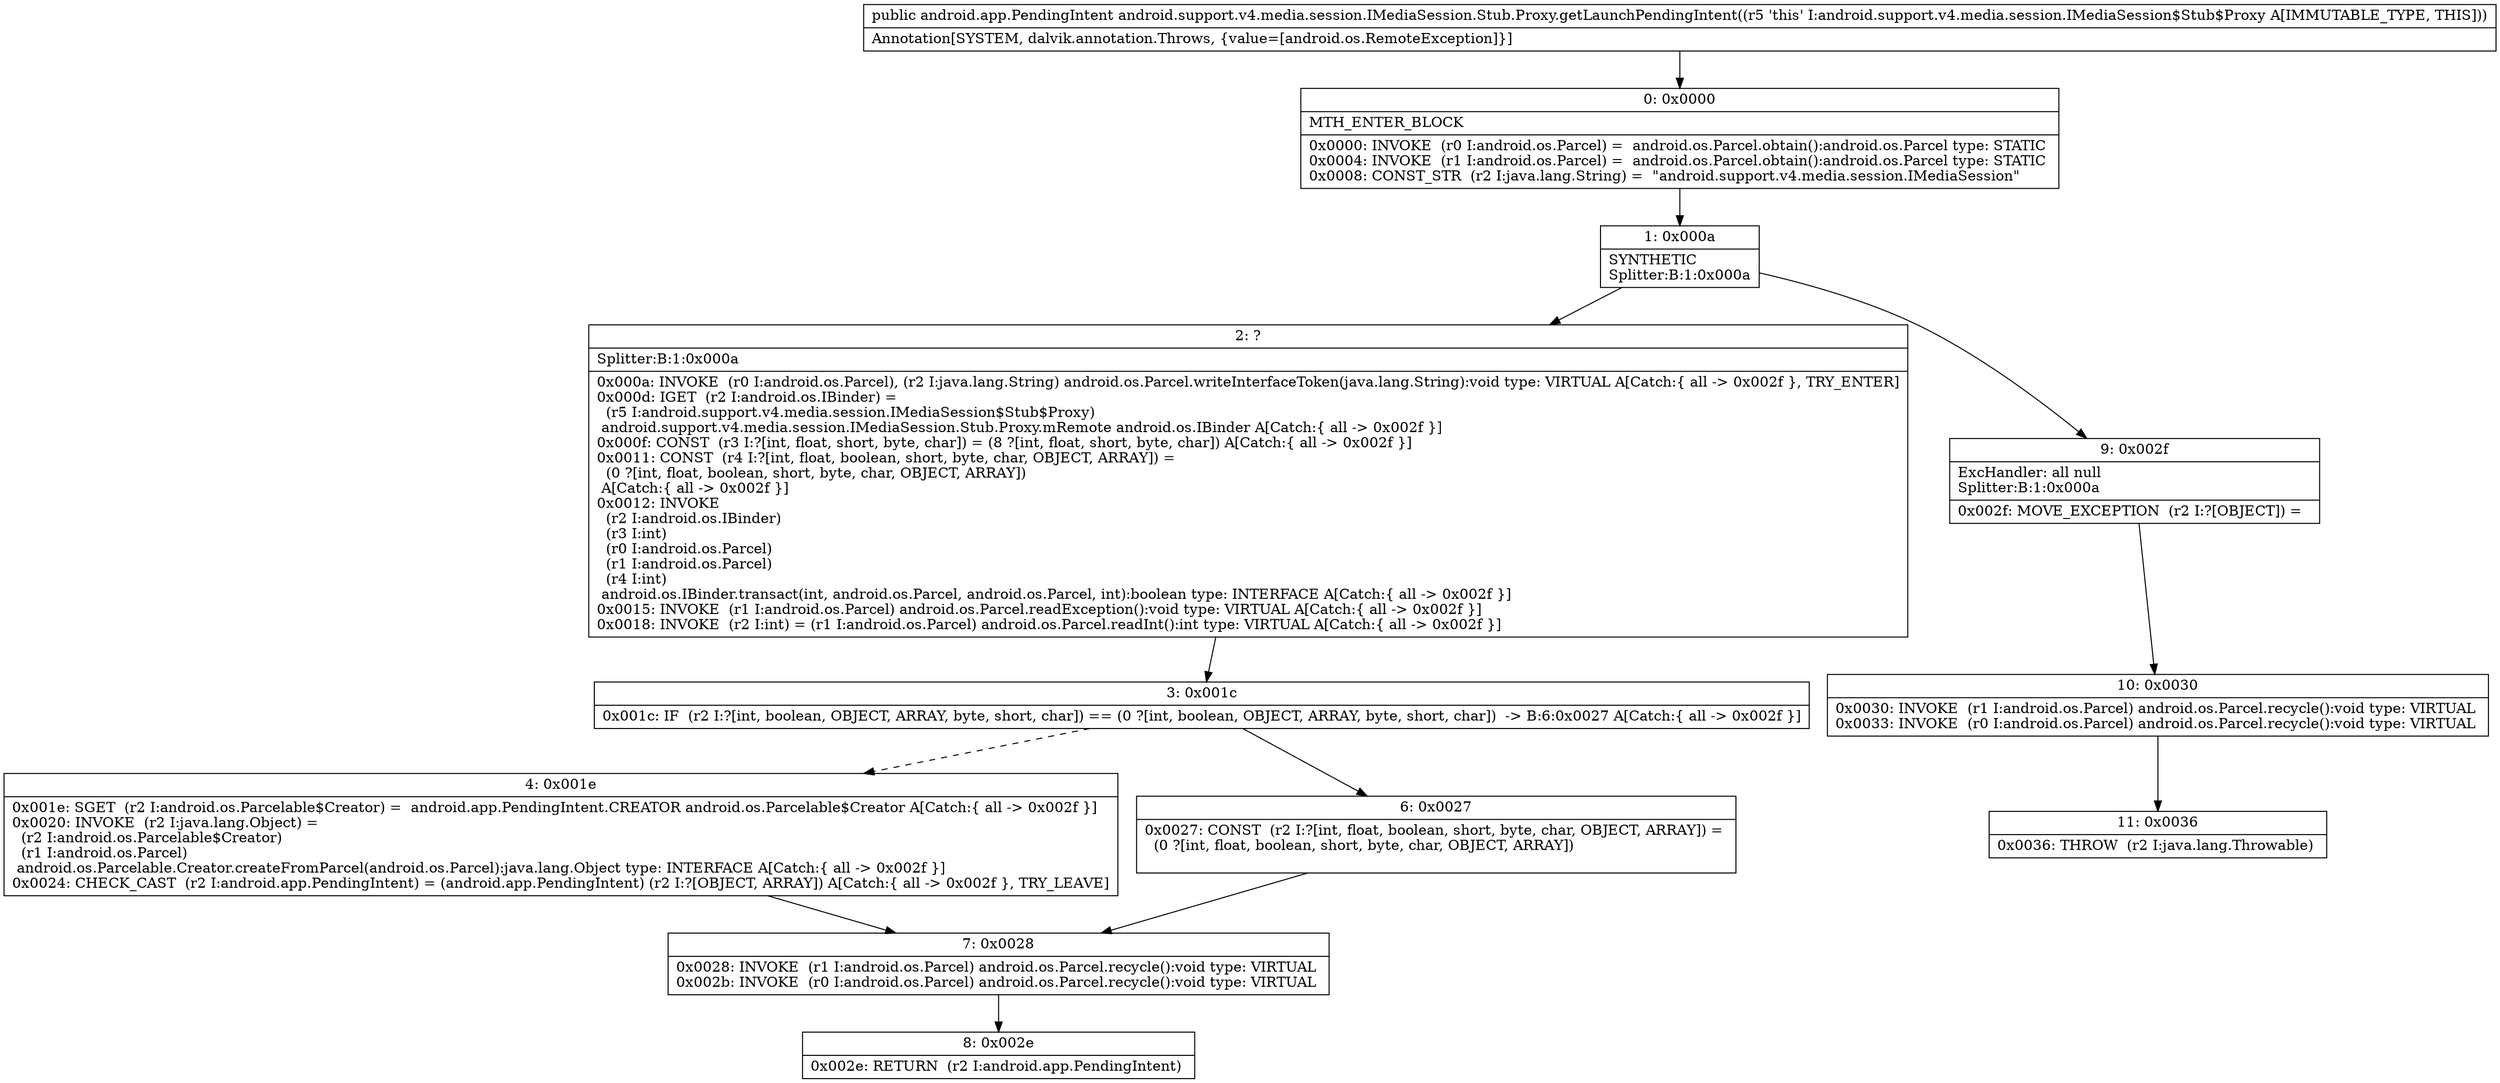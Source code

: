 digraph "CFG forandroid.support.v4.media.session.IMediaSession.Stub.Proxy.getLaunchPendingIntent()Landroid\/app\/PendingIntent;" {
Node_0 [shape=record,label="{0\:\ 0x0000|MTH_ENTER_BLOCK\l|0x0000: INVOKE  (r0 I:android.os.Parcel) =  android.os.Parcel.obtain():android.os.Parcel type: STATIC \l0x0004: INVOKE  (r1 I:android.os.Parcel) =  android.os.Parcel.obtain():android.os.Parcel type: STATIC \l0x0008: CONST_STR  (r2 I:java.lang.String) =  \"android.support.v4.media.session.IMediaSession\" \l}"];
Node_1 [shape=record,label="{1\:\ 0x000a|SYNTHETIC\lSplitter:B:1:0x000a\l}"];
Node_2 [shape=record,label="{2\:\ ?|Splitter:B:1:0x000a\l|0x000a: INVOKE  (r0 I:android.os.Parcel), (r2 I:java.lang.String) android.os.Parcel.writeInterfaceToken(java.lang.String):void type: VIRTUAL A[Catch:\{ all \-\> 0x002f \}, TRY_ENTER]\l0x000d: IGET  (r2 I:android.os.IBinder) = \l  (r5 I:android.support.v4.media.session.IMediaSession$Stub$Proxy)\l android.support.v4.media.session.IMediaSession.Stub.Proxy.mRemote android.os.IBinder A[Catch:\{ all \-\> 0x002f \}]\l0x000f: CONST  (r3 I:?[int, float, short, byte, char]) = (8 ?[int, float, short, byte, char]) A[Catch:\{ all \-\> 0x002f \}]\l0x0011: CONST  (r4 I:?[int, float, boolean, short, byte, char, OBJECT, ARRAY]) = \l  (0 ?[int, float, boolean, short, byte, char, OBJECT, ARRAY])\l A[Catch:\{ all \-\> 0x002f \}]\l0x0012: INVOKE  \l  (r2 I:android.os.IBinder)\l  (r3 I:int)\l  (r0 I:android.os.Parcel)\l  (r1 I:android.os.Parcel)\l  (r4 I:int)\l android.os.IBinder.transact(int, android.os.Parcel, android.os.Parcel, int):boolean type: INTERFACE A[Catch:\{ all \-\> 0x002f \}]\l0x0015: INVOKE  (r1 I:android.os.Parcel) android.os.Parcel.readException():void type: VIRTUAL A[Catch:\{ all \-\> 0x002f \}]\l0x0018: INVOKE  (r2 I:int) = (r1 I:android.os.Parcel) android.os.Parcel.readInt():int type: VIRTUAL A[Catch:\{ all \-\> 0x002f \}]\l}"];
Node_3 [shape=record,label="{3\:\ 0x001c|0x001c: IF  (r2 I:?[int, boolean, OBJECT, ARRAY, byte, short, char]) == (0 ?[int, boolean, OBJECT, ARRAY, byte, short, char])  \-\> B:6:0x0027 A[Catch:\{ all \-\> 0x002f \}]\l}"];
Node_4 [shape=record,label="{4\:\ 0x001e|0x001e: SGET  (r2 I:android.os.Parcelable$Creator) =  android.app.PendingIntent.CREATOR android.os.Parcelable$Creator A[Catch:\{ all \-\> 0x002f \}]\l0x0020: INVOKE  (r2 I:java.lang.Object) = \l  (r2 I:android.os.Parcelable$Creator)\l  (r1 I:android.os.Parcel)\l android.os.Parcelable.Creator.createFromParcel(android.os.Parcel):java.lang.Object type: INTERFACE A[Catch:\{ all \-\> 0x002f \}]\l0x0024: CHECK_CAST  (r2 I:android.app.PendingIntent) = (android.app.PendingIntent) (r2 I:?[OBJECT, ARRAY]) A[Catch:\{ all \-\> 0x002f \}, TRY_LEAVE]\l}"];
Node_6 [shape=record,label="{6\:\ 0x0027|0x0027: CONST  (r2 I:?[int, float, boolean, short, byte, char, OBJECT, ARRAY]) = \l  (0 ?[int, float, boolean, short, byte, char, OBJECT, ARRAY])\l \l}"];
Node_7 [shape=record,label="{7\:\ 0x0028|0x0028: INVOKE  (r1 I:android.os.Parcel) android.os.Parcel.recycle():void type: VIRTUAL \l0x002b: INVOKE  (r0 I:android.os.Parcel) android.os.Parcel.recycle():void type: VIRTUAL \l}"];
Node_8 [shape=record,label="{8\:\ 0x002e|0x002e: RETURN  (r2 I:android.app.PendingIntent) \l}"];
Node_9 [shape=record,label="{9\:\ 0x002f|ExcHandler: all null\lSplitter:B:1:0x000a\l|0x002f: MOVE_EXCEPTION  (r2 I:?[OBJECT]) =  \l}"];
Node_10 [shape=record,label="{10\:\ 0x0030|0x0030: INVOKE  (r1 I:android.os.Parcel) android.os.Parcel.recycle():void type: VIRTUAL \l0x0033: INVOKE  (r0 I:android.os.Parcel) android.os.Parcel.recycle():void type: VIRTUAL \l}"];
Node_11 [shape=record,label="{11\:\ 0x0036|0x0036: THROW  (r2 I:java.lang.Throwable) \l}"];
MethodNode[shape=record,label="{public android.app.PendingIntent android.support.v4.media.session.IMediaSession.Stub.Proxy.getLaunchPendingIntent((r5 'this' I:android.support.v4.media.session.IMediaSession$Stub$Proxy A[IMMUTABLE_TYPE, THIS]))  | Annotation[SYSTEM, dalvik.annotation.Throws, \{value=[android.os.RemoteException]\}]\l}"];
MethodNode -> Node_0;
Node_0 -> Node_1;
Node_1 -> Node_2;
Node_1 -> Node_9;
Node_2 -> Node_3;
Node_3 -> Node_4[style=dashed];
Node_3 -> Node_6;
Node_4 -> Node_7;
Node_6 -> Node_7;
Node_7 -> Node_8;
Node_9 -> Node_10;
Node_10 -> Node_11;
}

